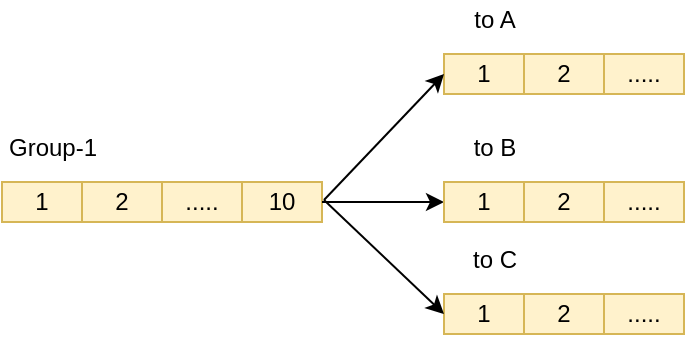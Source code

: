 <mxfile version="12.4.8" type="github"><diagram id="KFPWuCin9HiiDJ0GUUOY" name="Page-1"><mxGraphModel dx="773" dy="427" grid="1" gridSize="10" guides="1" tooltips="1" connect="1" arrows="1" fold="1" page="1" pageScale="1" pageWidth="827" pageHeight="1169" math="0" shadow="0"><root><mxCell id="0"/><mxCell id="1" parent="0"/><mxCell id="gE9azoA6skdPwoxY1DG7-1" value="1" style="rounded=0;whiteSpace=wrap;html=1;fillColor=#fff2cc;strokeColor=#d6b656;" parent="1" vertex="1"><mxGeometry x="59" y="161" width="40" height="20" as="geometry"/></mxCell><mxCell id="gE9azoA6skdPwoxY1DG7-3" value="2" style="rounded=0;whiteSpace=wrap;html=1;fillColor=#fff2cc;strokeColor=#d6b656;" parent="1" vertex="1"><mxGeometry x="99" y="161" width="40" height="20" as="geometry"/></mxCell><mxCell id="gE9azoA6skdPwoxY1DG7-4" value="....." style="rounded=0;whiteSpace=wrap;html=1;fillColor=#fff2cc;strokeColor=#d6b656;" parent="1" vertex="1"><mxGeometry x="139" y="161" width="40" height="20" as="geometry"/></mxCell><mxCell id="gE9azoA6skdPwoxY1DG7-5" value="10" style="rounded=0;whiteSpace=wrap;html=1;fillColor=#fff2cc;strokeColor=#d6b656;" parent="1" vertex="1"><mxGeometry x="179" y="161" width="40" height="20" as="geometry"/></mxCell><mxCell id="gE9azoA6skdPwoxY1DG7-14" value="Group-1" style="text;html=1;strokeColor=none;fillColor=none;align=center;verticalAlign=middle;whiteSpace=wrap;rounded=0;" parent="1" vertex="1"><mxGeometry x="59" y="134" width="51" height="20" as="geometry"/></mxCell><mxCell id="fr3NvGy1mizli_2LA55X-1" value="" style="endArrow=classic;html=1;exitX=1;exitY=0.5;exitDx=0;exitDy=0;entryX=0;entryY=0.5;entryDx=0;entryDy=0;" parent="1" source="gE9azoA6skdPwoxY1DG7-5" edge="1" target="Z-9ciATT1iBqPtGaTnoY-5"><mxGeometry width="50" height="50" relative="1" as="geometry"><mxPoint x="60" y="357" as="sourcePoint"/><mxPoint x="250" y="171" as="targetPoint"/></mxGeometry></mxCell><mxCell id="Z-9ciATT1iBqPtGaTnoY-1" value="1" style="rounded=0;whiteSpace=wrap;html=1;fillColor=#fff2cc;strokeColor=#d6b656;" vertex="1" parent="1"><mxGeometry x="280" y="97" width="40" height="20" as="geometry"/></mxCell><mxCell id="Z-9ciATT1iBqPtGaTnoY-2" value="2" style="rounded=0;whiteSpace=wrap;html=1;fillColor=#fff2cc;strokeColor=#d6b656;" vertex="1" parent="1"><mxGeometry x="320" y="97" width="40" height="20" as="geometry"/></mxCell><mxCell id="Z-9ciATT1iBqPtGaTnoY-3" value="....." style="rounded=0;whiteSpace=wrap;html=1;fillColor=#fff2cc;strokeColor=#d6b656;" vertex="1" parent="1"><mxGeometry x="360" y="97" width="40" height="20" as="geometry"/></mxCell><mxCell id="Z-9ciATT1iBqPtGaTnoY-4" value="to A" style="text;html=1;strokeColor=none;fillColor=none;align=center;verticalAlign=middle;whiteSpace=wrap;rounded=0;" vertex="1" parent="1"><mxGeometry x="280" y="70" width="51" height="20" as="geometry"/></mxCell><mxCell id="Z-9ciATT1iBqPtGaTnoY-5" value="1" style="rounded=0;whiteSpace=wrap;html=1;fillColor=#fff2cc;strokeColor=#d6b656;" vertex="1" parent="1"><mxGeometry x="280" y="161" width="40" height="20" as="geometry"/></mxCell><mxCell id="Z-9ciATT1iBqPtGaTnoY-6" value="2" style="rounded=0;whiteSpace=wrap;html=1;fillColor=#fff2cc;strokeColor=#d6b656;" vertex="1" parent="1"><mxGeometry x="320" y="161" width="40" height="20" as="geometry"/></mxCell><mxCell id="Z-9ciATT1iBqPtGaTnoY-7" value="....." style="rounded=0;whiteSpace=wrap;html=1;fillColor=#fff2cc;strokeColor=#d6b656;" vertex="1" parent="1"><mxGeometry x="360" y="161" width="40" height="20" as="geometry"/></mxCell><mxCell id="Z-9ciATT1iBqPtGaTnoY-8" value="to B" style="text;html=1;strokeColor=none;fillColor=none;align=center;verticalAlign=middle;whiteSpace=wrap;rounded=0;" vertex="1" parent="1"><mxGeometry x="280" y="134" width="51" height="20" as="geometry"/></mxCell><mxCell id="Z-9ciATT1iBqPtGaTnoY-9" value="1" style="rounded=0;whiteSpace=wrap;html=1;fillColor=#fff2cc;strokeColor=#d6b656;" vertex="1" parent="1"><mxGeometry x="280" y="217" width="40" height="20" as="geometry"/></mxCell><mxCell id="Z-9ciATT1iBqPtGaTnoY-10" value="2" style="rounded=0;whiteSpace=wrap;html=1;fillColor=#fff2cc;strokeColor=#d6b656;" vertex="1" parent="1"><mxGeometry x="320" y="217" width="40" height="20" as="geometry"/></mxCell><mxCell id="Z-9ciATT1iBqPtGaTnoY-11" value="....." style="rounded=0;whiteSpace=wrap;html=1;fillColor=#fff2cc;strokeColor=#d6b656;" vertex="1" parent="1"><mxGeometry x="360" y="217" width="40" height="20" as="geometry"/></mxCell><mxCell id="Z-9ciATT1iBqPtGaTnoY-12" value="to C" style="text;html=1;strokeColor=none;fillColor=none;align=center;verticalAlign=middle;whiteSpace=wrap;rounded=0;" vertex="1" parent="1"><mxGeometry x="280" y="190" width="51" height="20" as="geometry"/></mxCell><mxCell id="Z-9ciATT1iBqPtGaTnoY-13" value="" style="endArrow=classic;html=1;entryX=0;entryY=0.5;entryDx=0;entryDy=0;" edge="1" parent="1" target="Z-9ciATT1iBqPtGaTnoY-1"><mxGeometry width="50" height="50" relative="1" as="geometry"><mxPoint x="220" y="170" as="sourcePoint"/><mxPoint x="110" y="260" as="targetPoint"/></mxGeometry></mxCell><mxCell id="Z-9ciATT1iBqPtGaTnoY-14" value="" style="endArrow=classic;html=1;entryX=0;entryY=0.5;entryDx=0;entryDy=0;" edge="1" parent="1" target="Z-9ciATT1iBqPtGaTnoY-9"><mxGeometry width="50" height="50" relative="1" as="geometry"><mxPoint x="220" y="170" as="sourcePoint"/><mxPoint x="290" y="117" as="targetPoint"/></mxGeometry></mxCell></root></mxGraphModel></diagram></mxfile>